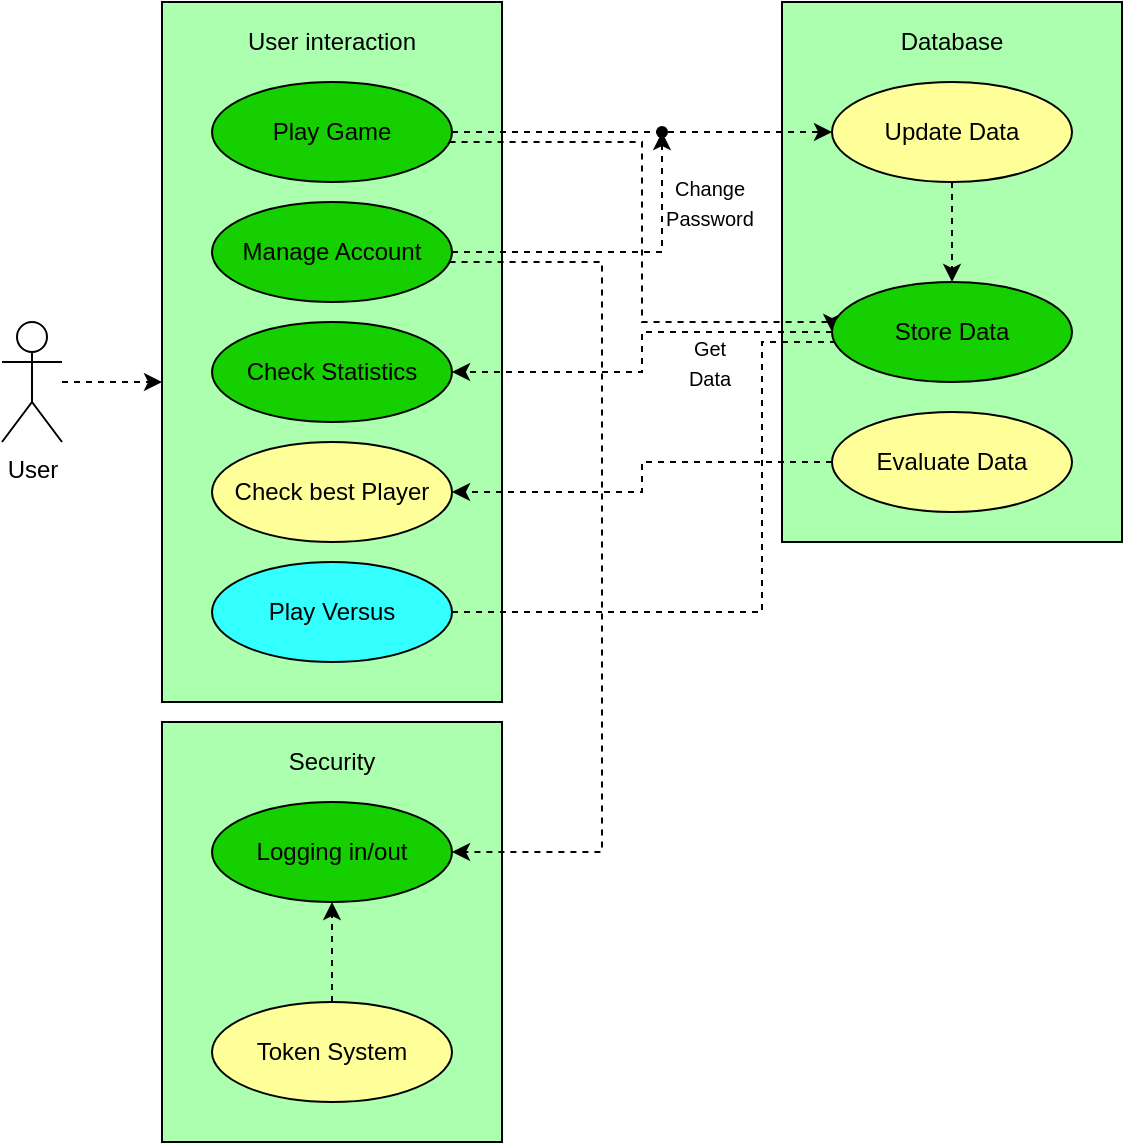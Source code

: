<mxfile version="14.7.8" type="device"><diagram id="ow2S6Z3loIXO-uJK0MXp" name="Page-1"><mxGraphModel dx="1360" dy="766" grid="1" gridSize="10" guides="1" tooltips="1" connect="1" arrows="1" fold="1" page="1" pageScale="1" pageWidth="827" pageHeight="1169" math="0" shadow="0"><root><mxCell id="0"/><mxCell id="1" parent="0"/><mxCell id="L784g_PIiVg1vvIogW-z-39" value="" style="rounded=0;whiteSpace=wrap;html=1;fillColor=#ABFFAE;" vertex="1" parent="1"><mxGeometry x="160" y="520" width="170" height="210" as="geometry"/></mxCell><mxCell id="L784g_PIiVg1vvIogW-z-18" value="" style="rounded=0;whiteSpace=wrap;html=1;fillColor=#ABFFAE;" vertex="1" parent="1"><mxGeometry x="470" y="160" width="170" height="270" as="geometry"/></mxCell><mxCell id="L784g_PIiVg1vvIogW-z-6" value="" style="edgeStyle=orthogonalEdgeStyle;rounded=0;orthogonalLoop=1;jettySize=auto;html=1;dashed=1;" edge="1" parent="1" source="L784g_PIiVg1vvIogW-z-1" target="L784g_PIiVg1vvIogW-z-4"><mxGeometry relative="1" as="geometry"><Array as="points"><mxPoint x="150" y="350"/><mxPoint x="150" y="350"/></Array></mxGeometry></mxCell><mxCell id="L784g_PIiVg1vvIogW-z-1" value="User" style="shape=umlActor;verticalLabelPosition=bottom;verticalAlign=top;html=1;" vertex="1" parent="1"><mxGeometry x="80" y="320" width="30" height="60" as="geometry"/></mxCell><mxCell id="L784g_PIiVg1vvIogW-z-4" value="" style="rounded=0;whiteSpace=wrap;html=1;fillColor=#ABFFAE;" vertex="1" parent="1"><mxGeometry x="160" y="160" width="170" height="350" as="geometry"/></mxCell><mxCell id="L784g_PIiVg1vvIogW-z-7" value="User interaction" style="text;html=1;strokeColor=none;fillColor=none;align=center;verticalAlign=middle;whiteSpace=wrap;rounded=0;" vertex="1" parent="1"><mxGeometry x="190" y="170" width="110" height="20" as="geometry"/></mxCell><mxCell id="L784g_PIiVg1vvIogW-z-25" style="edgeStyle=orthogonalEdgeStyle;rounded=0;orthogonalLoop=1;jettySize=auto;html=1;entryX=0;entryY=0.5;entryDx=0;entryDy=0;dashed=1;" edge="1" parent="1" source="L784g_PIiVg1vvIogW-z-8" target="L784g_PIiVg1vvIogW-z-20"><mxGeometry relative="1" as="geometry"/></mxCell><mxCell id="L784g_PIiVg1vvIogW-z-33" style="edgeStyle=orthogonalEdgeStyle;rounded=0;orthogonalLoop=1;jettySize=auto;html=1;entryX=0;entryY=0.5;entryDx=0;entryDy=0;dashed=1;" edge="1" parent="1" source="L784g_PIiVg1vvIogW-z-8" target="L784g_PIiVg1vvIogW-z-21"><mxGeometry relative="1" as="geometry"><Array as="points"><mxPoint x="400" y="230"/><mxPoint x="400" y="320"/><mxPoint x="495" y="320"/></Array></mxGeometry></mxCell><mxCell id="L784g_PIiVg1vvIogW-z-8" value="Play Game" style="ellipse;whiteSpace=wrap;html=1;fillColor=#15CF00;" vertex="1" parent="1"><mxGeometry x="185" y="200" width="120" height="50" as="geometry"/></mxCell><mxCell id="L784g_PIiVg1vvIogW-z-30" value="" style="edgeStyle=orthogonalEdgeStyle;rounded=0;orthogonalLoop=1;jettySize=auto;html=1;dashed=1;" edge="1" parent="1" source="L784g_PIiVg1vvIogW-z-9" target="L784g_PIiVg1vvIogW-z-29"><mxGeometry relative="1" as="geometry"/></mxCell><mxCell id="L784g_PIiVg1vvIogW-z-44" style="edgeStyle=orthogonalEdgeStyle;rounded=0;orthogonalLoop=1;jettySize=auto;html=1;entryX=1;entryY=0.5;entryDx=0;entryDy=0;dashed=1;" edge="1" parent="1" source="L784g_PIiVg1vvIogW-z-9" target="L784g_PIiVg1vvIogW-z-41"><mxGeometry relative="1" as="geometry"><Array as="points"><mxPoint x="380" y="290"/><mxPoint x="380" y="585"/></Array></mxGeometry></mxCell><mxCell id="L784g_PIiVg1vvIogW-z-9" value="Manage Account" style="ellipse;whiteSpace=wrap;html=1;fillColor=#15CF00;" vertex="1" parent="1"><mxGeometry x="185" y="260" width="120" height="50" as="geometry"/></mxCell><mxCell id="L784g_PIiVg1vvIogW-z-10" value="Check Statistics" style="ellipse;whiteSpace=wrap;html=1;fillColor=#15CF00;" vertex="1" parent="1"><mxGeometry x="185" y="320" width="120" height="50" as="geometry"/></mxCell><mxCell id="L784g_PIiVg1vvIogW-z-11" value="Check best Player" style="ellipse;whiteSpace=wrap;html=1;fillColor=#FFFF99;" vertex="1" parent="1"><mxGeometry x="185" y="380" width="120" height="50" as="geometry"/></mxCell><mxCell id="L784g_PIiVg1vvIogW-z-49" style="edgeStyle=orthogonalEdgeStyle;rounded=0;orthogonalLoop=1;jettySize=auto;html=1;dashed=1;endArrow=none;endFill=0;" edge="1" parent="1" source="L784g_PIiVg1vvIogW-z-12" target="L784g_PIiVg1vvIogW-z-21"><mxGeometry relative="1" as="geometry"><Array as="points"><mxPoint x="460" y="465"/><mxPoint x="460" y="330"/></Array></mxGeometry></mxCell><mxCell id="L784g_PIiVg1vvIogW-z-12" value="Play Versus" style="ellipse;whiteSpace=wrap;html=1;fillColor=#33FFFF;" vertex="1" parent="1"><mxGeometry x="185" y="440" width="120" height="50" as="geometry"/></mxCell><mxCell id="L784g_PIiVg1vvIogW-z-19" value="Database" style="text;html=1;strokeColor=none;fillColor=none;align=center;verticalAlign=middle;whiteSpace=wrap;rounded=0;" vertex="1" parent="1"><mxGeometry x="500" y="170" width="110" height="20" as="geometry"/></mxCell><mxCell id="L784g_PIiVg1vvIogW-z-27" style="edgeStyle=orthogonalEdgeStyle;rounded=0;orthogonalLoop=1;jettySize=auto;html=1;dashed=1;" edge="1" parent="1" source="L784g_PIiVg1vvIogW-z-20" target="L784g_PIiVg1vvIogW-z-21"><mxGeometry relative="1" as="geometry"/></mxCell><mxCell id="L784g_PIiVg1vvIogW-z-20" value="Update Data" style="ellipse;whiteSpace=wrap;html=1;fillColor=#FFFF99;" vertex="1" parent="1"><mxGeometry x="495" y="200" width="120" height="50" as="geometry"/></mxCell><mxCell id="L784g_PIiVg1vvIogW-z-36" style="edgeStyle=orthogonalEdgeStyle;rounded=0;orthogonalLoop=1;jettySize=auto;html=1;dashed=1;" edge="1" parent="1" source="L784g_PIiVg1vvIogW-z-21" target="L784g_PIiVg1vvIogW-z-10"><mxGeometry relative="1" as="geometry"><Array as="points"><mxPoint x="400" y="325"/><mxPoint x="400" y="345"/></Array></mxGeometry></mxCell><mxCell id="L784g_PIiVg1vvIogW-z-21" value="Store Data" style="ellipse;whiteSpace=wrap;html=1;fillColor=#15CF00;" vertex="1" parent="1"><mxGeometry x="495" y="300" width="120" height="50" as="geometry"/></mxCell><mxCell id="L784g_PIiVg1vvIogW-z-38" style="edgeStyle=orthogonalEdgeStyle;rounded=0;orthogonalLoop=1;jettySize=auto;html=1;dashed=1;" edge="1" parent="1" source="L784g_PIiVg1vvIogW-z-22" target="L784g_PIiVg1vvIogW-z-11"><mxGeometry relative="1" as="geometry"/></mxCell><mxCell id="L784g_PIiVg1vvIogW-z-22" value="Evaluate Data" style="ellipse;whiteSpace=wrap;html=1;fillColor=#FFFF99;" vertex="1" parent="1"><mxGeometry x="495" y="365" width="120" height="50" as="geometry"/></mxCell><mxCell id="L784g_PIiVg1vvIogW-z-29" value="" style="shape=waypoint;size=6;pointerEvents=1;points=[];fillColor=#15CF00;resizable=0;rotatable=0;perimeter=centerPerimeter;snapToPoint=1;" vertex="1" parent="1"><mxGeometry x="390" y="205" width="40" height="40" as="geometry"/></mxCell><mxCell id="L784g_PIiVg1vvIogW-z-31" value="" style="edgeStyle=orthogonalEdgeStyle;rounded=0;orthogonalLoop=1;jettySize=auto;html=1;dashed=1;endArrow=none;" edge="1" parent="1" source="L784g_PIiVg1vvIogW-z-8" target="L784g_PIiVg1vvIogW-z-29"><mxGeometry relative="1" as="geometry"><mxPoint x="305" y="225" as="sourcePoint"/><mxPoint x="555" y="300" as="targetPoint"/><Array as="points"/></mxGeometry></mxCell><mxCell id="L784g_PIiVg1vvIogW-z-34" value="&lt;font style=&quot;font-size: 10px&quot;&gt;Change Password&lt;/font&gt;" style="text;html=1;strokeColor=none;fillColor=none;align=center;verticalAlign=middle;whiteSpace=wrap;rounded=0;" vertex="1" parent="1"><mxGeometry x="414" y="250" width="40" height="20" as="geometry"/></mxCell><mxCell id="L784g_PIiVg1vvIogW-z-37" value="&lt;font style=&quot;font-size: 10px&quot;&gt;Get Data&lt;br&gt;&lt;/font&gt;" style="text;html=1;strokeColor=none;fillColor=none;align=center;verticalAlign=middle;whiteSpace=wrap;rounded=0;" vertex="1" parent="1"><mxGeometry x="414" y="330" width="40" height="20" as="geometry"/></mxCell><mxCell id="L784g_PIiVg1vvIogW-z-40" value="Security" style="text;html=1;strokeColor=none;fillColor=none;align=center;verticalAlign=middle;whiteSpace=wrap;rounded=0;" vertex="1" parent="1"><mxGeometry x="190" y="530" width="110" height="20" as="geometry"/></mxCell><mxCell id="L784g_PIiVg1vvIogW-z-41" value="Logging in/out" style="ellipse;whiteSpace=wrap;html=1;fillColor=#15CF00;" vertex="1" parent="1"><mxGeometry x="185" y="560" width="120" height="50" as="geometry"/></mxCell><mxCell id="L784g_PIiVg1vvIogW-z-43" style="edgeStyle=orthogonalEdgeStyle;rounded=0;orthogonalLoop=1;jettySize=auto;html=1;entryX=0.5;entryY=1;entryDx=0;entryDy=0;dashed=1;" edge="1" parent="1" source="L784g_PIiVg1vvIogW-z-42" target="L784g_PIiVg1vvIogW-z-41"><mxGeometry relative="1" as="geometry"/></mxCell><mxCell id="L784g_PIiVg1vvIogW-z-42" value="Token System" style="ellipse;whiteSpace=wrap;html=1;fillColor=#FFFF99;" vertex="1" parent="1"><mxGeometry x="185" y="660" width="120" height="50" as="geometry"/></mxCell></root></mxGraphModel></diagram></mxfile>